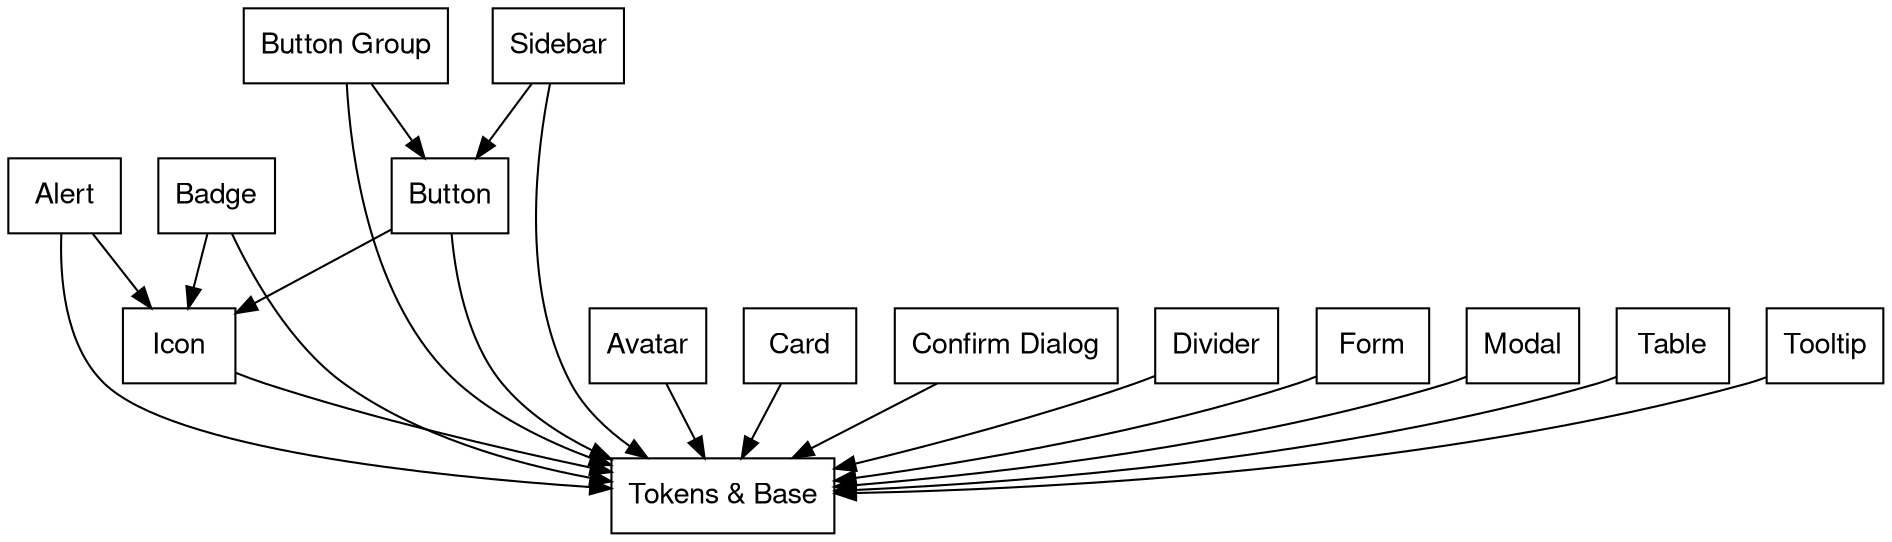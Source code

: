digraph dependencies {
  fontname = "Helvetica,Arial,sans-serif";
  node [fontname = "Helvetica,Arial,sans-serif";];
  edge [fontname = "Helvetica,Arial,sans-serif";];
  node [shape = box;];
  "Tokens & Base";
  "Alert" -> "Tokens & Base";
  "Alert" -> "Icon";
  
  "Badge" -> "Tokens & Base";
  "Badge" -> "Icon";
  
  "Button" -> "Tokens & Base";
  "Button" -> "Icon";
  
  "Button Group" -> "Tokens & Base";
  "Button Group" -> "Button";
  
  "Sidebar" -> "Tokens & Base";
  "Sidebar" -> "Button";
  
  "Avatar" -> "Tokens & Base";
  "Card" -> "Tokens & Base";
  "Confirm Dialog" -> "Tokens & Base";
  "Divider" -> "Tokens & Base";
  "Form" -> "Tokens & Base";
  "Icon" -> "Tokens & Base";
  "Modal" -> "Tokens & Base";
  "Table" -> "Tokens & Base";
  "Tooltip" -> "Tokens & Base";
}
